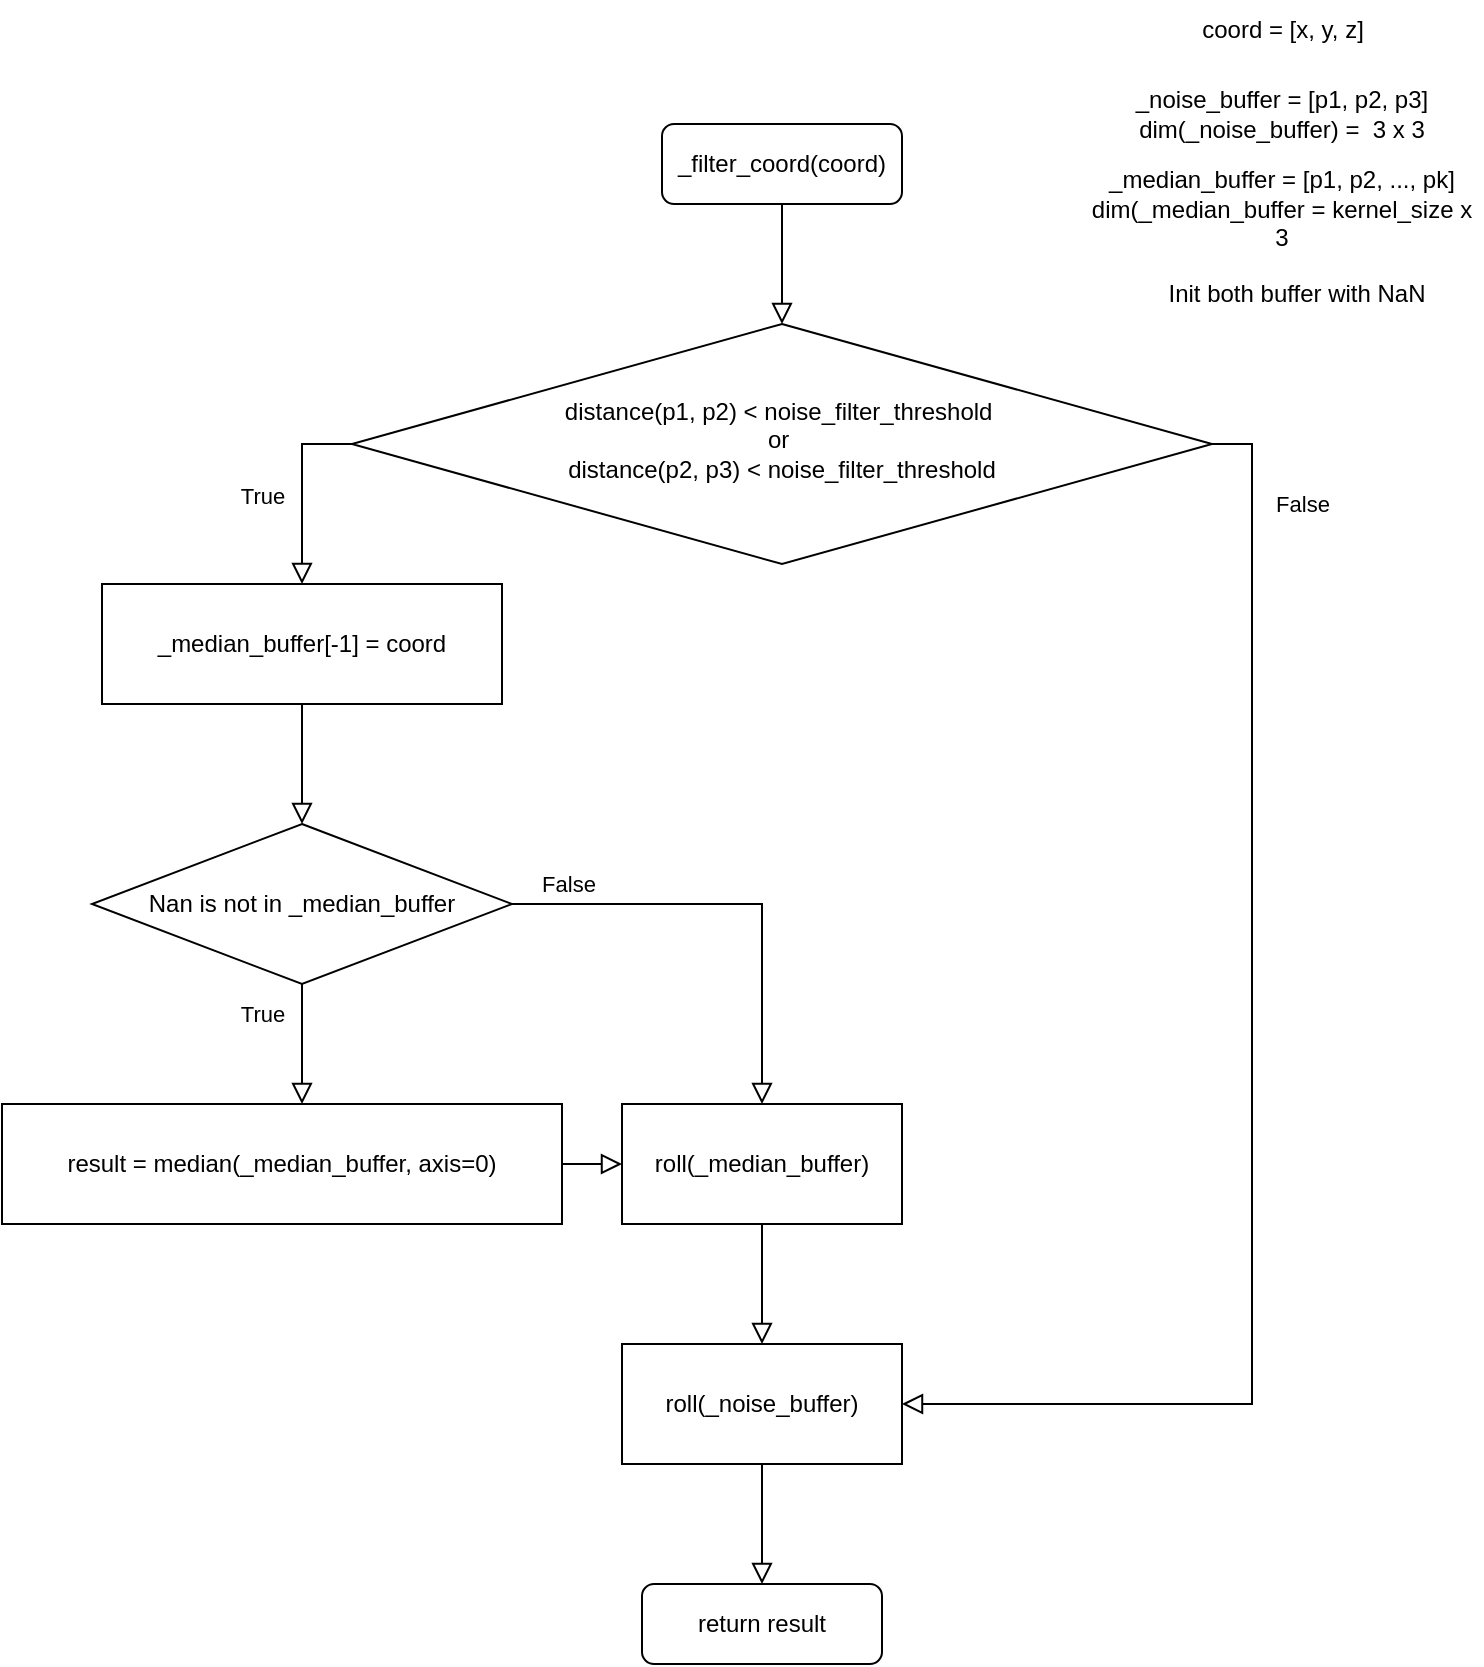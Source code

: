 <mxfile version="23.1.5" type="github">
  <diagram id="C5RBs43oDa-KdzZeNtuy" name="Page-1">
    <mxGraphModel dx="1932" dy="587" grid="1" gridSize="10" guides="1" tooltips="1" connect="1" arrows="1" fold="1" page="1" pageScale="1" pageWidth="827" pageHeight="1169" math="0" shadow="0">
      <root>
        <mxCell id="WIyWlLk6GJQsqaUBKTNV-0" />
        <mxCell id="WIyWlLk6GJQsqaUBKTNV-1" parent="WIyWlLk6GJQsqaUBKTNV-0" />
        <mxCell id="WIyWlLk6GJQsqaUBKTNV-2" value="" style="rounded=0;html=1;jettySize=auto;orthogonalLoop=1;fontSize=11;endArrow=block;endFill=0;endSize=8;strokeWidth=1;shadow=0;labelBackgroundColor=none;edgeStyle=orthogonalEdgeStyle;" parent="WIyWlLk6GJQsqaUBKTNV-1" source="WIyWlLk6GJQsqaUBKTNV-3" target="WIyWlLk6GJQsqaUBKTNV-6" edge="1">
          <mxGeometry relative="1" as="geometry" />
        </mxCell>
        <mxCell id="WIyWlLk6GJQsqaUBKTNV-3" value="&lt;div&gt;_filter_coord(coord)&lt;/div&gt;" style="rounded=1;whiteSpace=wrap;html=1;fontSize=12;glass=0;strokeWidth=1;shadow=0;" parent="WIyWlLk6GJQsqaUBKTNV-1" vertex="1">
          <mxGeometry x="-470" y="70" width="120" height="40" as="geometry" />
        </mxCell>
        <mxCell id="WIyWlLk6GJQsqaUBKTNV-5" value="False" style="edgeStyle=orthogonalEdgeStyle;rounded=0;html=1;jettySize=auto;orthogonalLoop=1;fontSize=11;endArrow=block;endFill=0;endSize=8;strokeWidth=1;shadow=0;labelBackgroundColor=none;entryX=1;entryY=0.5;entryDx=0;entryDy=0;" parent="WIyWlLk6GJQsqaUBKTNV-1" source="WIyWlLk6GJQsqaUBKTNV-6" target="CWkONviF48bVn2sMeExZ-8" edge="1">
          <mxGeometry x="-0.854" y="25" relative="1" as="geometry">
            <mxPoint as="offset" />
            <mxPoint x="-60" y="380" as="targetPoint" />
            <Array as="points">
              <mxPoint x="-175" y="230" />
              <mxPoint x="-175" y="710" />
            </Array>
          </mxGeometry>
        </mxCell>
        <mxCell id="WIyWlLk6GJQsqaUBKTNV-6" value="&lt;div&gt;distance(p1, p2) &amp;lt; noise_filter_threshold&amp;nbsp;&lt;/div&gt;&lt;div&gt;or&amp;nbsp;&lt;/div&gt;&lt;div&gt;distance(p2, p3) &amp;lt; noise_filter_threshold&lt;br&gt;&lt;/div&gt;" style="rhombus;whiteSpace=wrap;html=1;shadow=0;fontFamily=Helvetica;fontSize=12;align=center;strokeWidth=1;spacing=6;spacingTop=-4;" parent="WIyWlLk6GJQsqaUBKTNV-1" vertex="1">
          <mxGeometry x="-625" y="170" width="430" height="120" as="geometry" />
        </mxCell>
        <mxCell id="WIyWlLk6GJQsqaUBKTNV-11" value="return result" style="rounded=1;whiteSpace=wrap;html=1;fontSize=12;glass=0;strokeWidth=1;shadow=0;" parent="WIyWlLk6GJQsqaUBKTNV-1" vertex="1">
          <mxGeometry x="-480" y="800" width="120" height="40" as="geometry" />
        </mxCell>
        <mxCell id="CWkONviF48bVn2sMeExZ-0" value="&lt;div&gt;_noise_buffer = [p1, p2, p3]&lt;br&gt;&lt;/div&gt;&lt;div&gt;dim(_noise_buffer) =&amp;nbsp; 3 x 3&lt;/div&gt;" style="text;html=1;align=center;verticalAlign=middle;whiteSpace=wrap;rounded=0;" vertex="1" parent="WIyWlLk6GJQsqaUBKTNV-1">
          <mxGeometry x="-235" y="50" width="150" height="30" as="geometry" />
        </mxCell>
        <mxCell id="CWkONviF48bVn2sMeExZ-2" value="&lt;br&gt;&lt;div&gt;_median_buffer = [p1, p2, ..., pk]&lt;br&gt;&lt;/div&gt;&lt;div&gt;dim(_median_buffer = kernel_size x 3&lt;/div&gt;" style="text;html=1;align=center;verticalAlign=middle;whiteSpace=wrap;rounded=0;" vertex="1" parent="WIyWlLk6GJQsqaUBKTNV-1">
          <mxGeometry x="-260" y="90" width="200" height="30" as="geometry" />
        </mxCell>
        <mxCell id="CWkONviF48bVn2sMeExZ-8" value="roll(_noise_buffer)" style="rounded=0;whiteSpace=wrap;html=1;" vertex="1" parent="WIyWlLk6GJQsqaUBKTNV-1">
          <mxGeometry x="-490" y="680" width="140" height="60" as="geometry" />
        </mxCell>
        <mxCell id="CWkONviF48bVn2sMeExZ-10" value="True" style="edgeStyle=orthogonalEdgeStyle;rounded=0;html=1;jettySize=auto;orthogonalLoop=1;fontSize=11;endArrow=block;endFill=0;endSize=8;strokeWidth=1;shadow=0;labelBackgroundColor=none;" edge="1" parent="WIyWlLk6GJQsqaUBKTNV-1" source="WIyWlLk6GJQsqaUBKTNV-6" target="CWkONviF48bVn2sMeExZ-12">
          <mxGeometry x="0.07" y="-20" relative="1" as="geometry">
            <mxPoint as="offset" />
            <mxPoint x="-612.5" y="230" as="sourcePoint" />
            <mxPoint x="-637.5" y="525" as="targetPoint" />
            <Array as="points">
              <mxPoint x="-650" y="230" />
            </Array>
          </mxGeometry>
        </mxCell>
        <mxCell id="CWkONviF48bVn2sMeExZ-12" value="_median_buffer[-1] = coord" style="rounded=0;whiteSpace=wrap;html=1;" vertex="1" parent="WIyWlLk6GJQsqaUBKTNV-1">
          <mxGeometry x="-750" y="300" width="200" height="60" as="geometry" />
        </mxCell>
        <mxCell id="CWkONviF48bVn2sMeExZ-13" value="Nan is not in _median_buffer" style="rhombus;whiteSpace=wrap;html=1;" vertex="1" parent="WIyWlLk6GJQsqaUBKTNV-1">
          <mxGeometry x="-755" y="420" width="210" height="80" as="geometry" />
        </mxCell>
        <mxCell id="CWkONviF48bVn2sMeExZ-14" value="" style="edgeStyle=orthogonalEdgeStyle;rounded=0;html=1;jettySize=auto;orthogonalLoop=1;fontSize=11;endArrow=block;endFill=0;endSize=8;strokeWidth=1;shadow=0;labelBackgroundColor=none;" edge="1" parent="WIyWlLk6GJQsqaUBKTNV-1" source="CWkONviF48bVn2sMeExZ-12" target="CWkONviF48bVn2sMeExZ-13">
          <mxGeometry x="0.07" y="-20" relative="1" as="geometry">
            <mxPoint as="offset" />
            <mxPoint x="-845" y="300" as="sourcePoint" />
            <mxPoint x="-870" y="370" as="targetPoint" />
            <Array as="points">
              <mxPoint x="-650" y="420" />
              <mxPoint x="-650" y="420" />
            </Array>
          </mxGeometry>
        </mxCell>
        <mxCell id="CWkONviF48bVn2sMeExZ-15" value="False" style="edgeStyle=orthogonalEdgeStyle;rounded=0;html=1;jettySize=auto;orthogonalLoop=1;fontSize=11;endArrow=block;endFill=0;endSize=8;strokeWidth=1;shadow=0;labelBackgroundColor=none;" edge="1" parent="WIyWlLk6GJQsqaUBKTNV-1" source="CWkONviF48bVn2sMeExZ-13" target="CWkONviF48bVn2sMeExZ-16">
          <mxGeometry x="-0.756" y="10" relative="1" as="geometry">
            <mxPoint as="offset" />
            <mxPoint x="-875" y="545" as="sourcePoint" />
            <mxPoint x="-620" y="520" as="targetPoint" />
            <Array as="points" />
          </mxGeometry>
        </mxCell>
        <mxCell id="CWkONviF48bVn2sMeExZ-16" value="roll(_median_buffer)" style="rounded=0;whiteSpace=wrap;html=1;" vertex="1" parent="WIyWlLk6GJQsqaUBKTNV-1">
          <mxGeometry x="-490" y="560" width="140" height="60" as="geometry" />
        </mxCell>
        <mxCell id="CWkONviF48bVn2sMeExZ-18" value="True" style="edgeStyle=orthogonalEdgeStyle;rounded=0;html=1;jettySize=auto;orthogonalLoop=1;fontSize=11;endArrow=block;endFill=0;endSize=8;strokeWidth=1;shadow=0;labelBackgroundColor=none;" edge="1" parent="WIyWlLk6GJQsqaUBKTNV-1" source="CWkONviF48bVn2sMeExZ-13" target="CWkONviF48bVn2sMeExZ-19">
          <mxGeometry x="-0.5" y="-20" relative="1" as="geometry">
            <mxPoint as="offset" />
            <mxPoint x="-1000" y="519.996" as="sourcePoint" />
            <mxPoint x="-950" y="615.71" as="targetPoint" />
            <Array as="points">
              <mxPoint x="-795" y="570" />
              <mxPoint x="-795" y="570" />
            </Array>
          </mxGeometry>
        </mxCell>
        <mxCell id="CWkONviF48bVn2sMeExZ-19" value="result = median(_median_buffer, axis=0)" style="rounded=0;whiteSpace=wrap;html=1;" vertex="1" parent="WIyWlLk6GJQsqaUBKTNV-1">
          <mxGeometry x="-800" y="560" width="280" height="60" as="geometry" />
        </mxCell>
        <mxCell id="CWkONviF48bVn2sMeExZ-21" value="Init both buffer with NaN" style="text;html=1;align=center;verticalAlign=middle;whiteSpace=wrap;rounded=0;" vertex="1" parent="WIyWlLk6GJQsqaUBKTNV-1">
          <mxGeometry x="-235" y="140" width="165" height="30" as="geometry" />
        </mxCell>
        <mxCell id="CWkONviF48bVn2sMeExZ-25" value="" style="rounded=0;html=1;jettySize=auto;orthogonalLoop=1;fontSize=11;endArrow=block;endFill=0;endSize=8;strokeWidth=1;shadow=0;labelBackgroundColor=none;edgeStyle=orthogonalEdgeStyle;" edge="1" parent="WIyWlLk6GJQsqaUBKTNV-1" source="CWkONviF48bVn2sMeExZ-19" target="CWkONviF48bVn2sMeExZ-16">
          <mxGeometry relative="1" as="geometry">
            <mxPoint x="-610" y="680" as="sourcePoint" />
            <mxPoint x="-610" y="760" as="targetPoint" />
          </mxGeometry>
        </mxCell>
        <mxCell id="CWkONviF48bVn2sMeExZ-26" value="" style="rounded=0;html=1;jettySize=auto;orthogonalLoop=1;fontSize=11;endArrow=block;endFill=0;endSize=8;strokeWidth=1;shadow=0;labelBackgroundColor=none;edgeStyle=orthogonalEdgeStyle;" edge="1" parent="WIyWlLk6GJQsqaUBKTNV-1" source="CWkONviF48bVn2sMeExZ-16" target="CWkONviF48bVn2sMeExZ-8">
          <mxGeometry relative="1" as="geometry">
            <mxPoint x="-570" y="709.47" as="sourcePoint" />
            <mxPoint x="-530" y="709.47" as="targetPoint" />
          </mxGeometry>
        </mxCell>
        <mxCell id="CWkONviF48bVn2sMeExZ-27" value="" style="rounded=0;html=1;jettySize=auto;orthogonalLoop=1;fontSize=11;endArrow=block;endFill=0;endSize=8;strokeWidth=1;shadow=0;labelBackgroundColor=none;edgeStyle=orthogonalEdgeStyle;" edge="1" parent="WIyWlLk6GJQsqaUBKTNV-1" source="CWkONviF48bVn2sMeExZ-8" target="WIyWlLk6GJQsqaUBKTNV-11">
          <mxGeometry relative="1" as="geometry">
            <mxPoint x="-410" y="640" as="sourcePoint" />
            <mxPoint x="-410" y="690" as="targetPoint" />
          </mxGeometry>
        </mxCell>
        <mxCell id="CWkONviF48bVn2sMeExZ-32" value="coord = [x, y, z]" style="text;html=1;align=center;verticalAlign=middle;resizable=0;points=[];autosize=1;strokeColor=none;fillColor=none;" vertex="1" parent="WIyWlLk6GJQsqaUBKTNV-1">
          <mxGeometry x="-210" y="8" width="100" height="30" as="geometry" />
        </mxCell>
      </root>
    </mxGraphModel>
  </diagram>
</mxfile>
